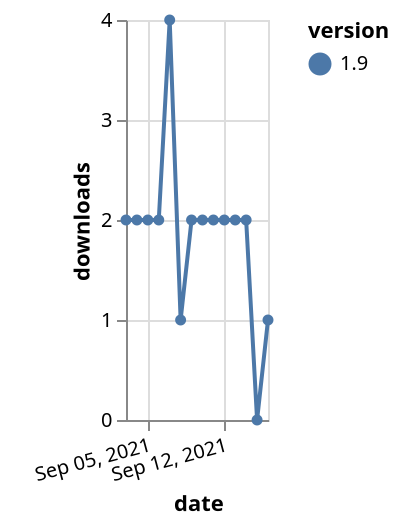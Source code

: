 {"$schema": "https://vega.github.io/schema/vega-lite/v5.json", "description": "A simple bar chart with embedded data.", "data": {"values": [{"date": "2021-09-03", "total": 2348, "delta": 2, "version": "1.9"}, {"date": "2021-09-04", "total": 2350, "delta": 2, "version": "1.9"}, {"date": "2021-09-05", "total": 2352, "delta": 2, "version": "1.9"}, {"date": "2021-09-06", "total": 2354, "delta": 2, "version": "1.9"}, {"date": "2021-09-07", "total": 2358, "delta": 4, "version": "1.9"}, {"date": "2021-09-08", "total": 2359, "delta": 1, "version": "1.9"}, {"date": "2021-09-09", "total": 2361, "delta": 2, "version": "1.9"}, {"date": "2021-09-10", "total": 2363, "delta": 2, "version": "1.9"}, {"date": "2021-09-11", "total": 2365, "delta": 2, "version": "1.9"}, {"date": "2021-09-12", "total": 2367, "delta": 2, "version": "1.9"}, {"date": "2021-09-13", "total": 2369, "delta": 2, "version": "1.9"}, {"date": "2021-09-14", "total": 2371, "delta": 2, "version": "1.9"}, {"date": "2021-09-15", "total": 2371, "delta": 0, "version": "1.9"}, {"date": "2021-09-16", "total": 2372, "delta": 1, "version": "1.9"}]}, "width": "container", "mark": {"type": "line", "point": {"filled": true}}, "encoding": {"x": {"field": "date", "type": "temporal", "timeUnit": "yearmonthdate", "title": "date", "axis": {"labelAngle": -15}}, "y": {"field": "delta", "type": "quantitative", "title": "downloads"}, "color": {"field": "version", "type": "nominal"}, "tooltip": {"field": "delta"}}}